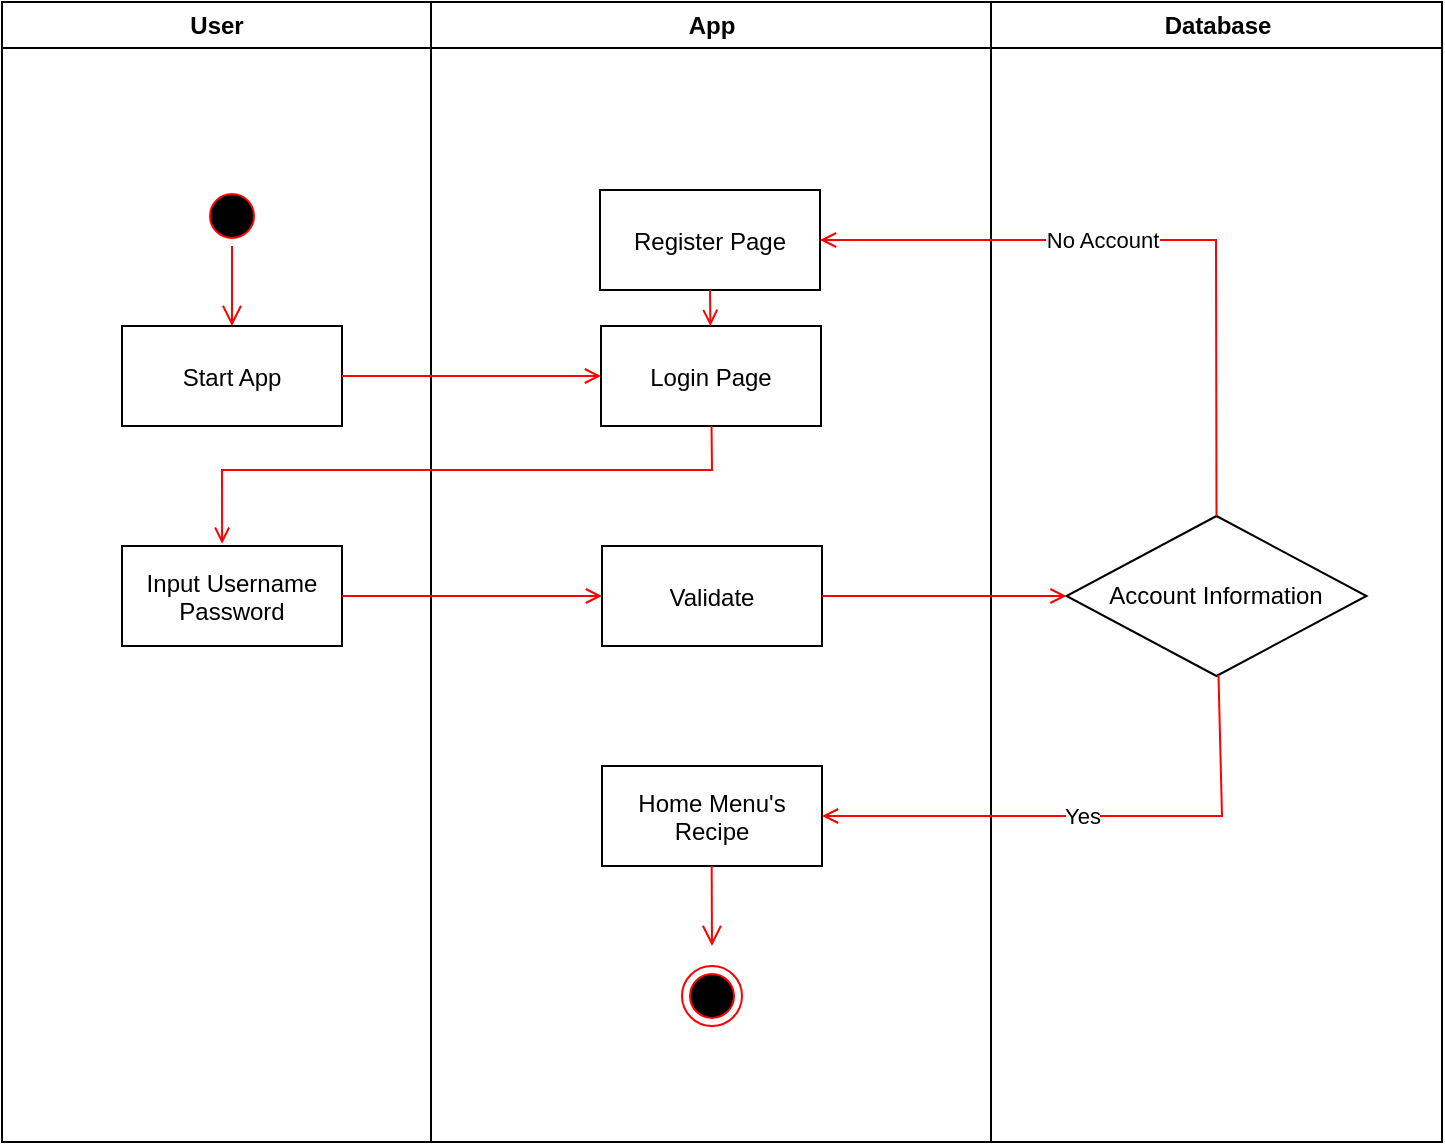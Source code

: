 <mxfile version="24.2.5" type="github">
  <diagram name="Page-1" id="e7e014a7-5840-1c2e-5031-d8a46d1fe8dd">
    <mxGraphModel dx="1063" dy="520" grid="1" gridSize="10" guides="1" tooltips="1" connect="1" arrows="1" fold="1" page="1" pageScale="1" pageWidth="1169" pageHeight="826" background="none" math="0" shadow="0">
      <root>
        <mxCell id="0" />
        <mxCell id="1" parent="0" />
        <mxCell id="2" value="User" style="swimlane;whiteSpace=wrap;startSize=23;" parent="1" vertex="1">
          <mxGeometry x="230" y="128" width="214.5" height="570" as="geometry" />
        </mxCell>
        <mxCell id="3" value="App" style="swimlane;whiteSpace=wrap;startSize=23;" parent="1" vertex="1">
          <mxGeometry x="444.5" y="128" width="280" height="570" as="geometry" />
        </mxCell>
        <mxCell id="38" value="" style="ellipse;shape=endState;fillColor=#000000;strokeColor=#ff0000" parent="3" vertex="1">
          <mxGeometry x="125.5" y="482" width="30" height="30" as="geometry" />
        </mxCell>
        <mxCell id="5" value="" style="ellipse;shape=startState;fillColor=#000000;strokeColor=#ff0000;" parent="3" vertex="1">
          <mxGeometry x="-114.5" y="92" width="30" height="30" as="geometry" />
        </mxCell>
        <mxCell id="6" value="" style="edgeStyle=elbowEdgeStyle;elbow=horizontal;verticalAlign=bottom;endArrow=open;endSize=8;strokeColor=#FF0000;endFill=1;rounded=0" parent="3" source="5" target="7" edge="1">
          <mxGeometry x="-114.5" y="40" as="geometry">
            <mxPoint x="-99.5" y="162" as="targetPoint" />
          </mxGeometry>
        </mxCell>
        <mxCell id="7" value="Start App" style="" parent="3" vertex="1">
          <mxGeometry x="-154.5" y="162" width="110" height="50" as="geometry" />
        </mxCell>
        <mxCell id="8" value="Input Username&#xa;Password" style="" parent="3" vertex="1">
          <mxGeometry x="-154.5" y="272" width="110" height="50" as="geometry" />
        </mxCell>
        <mxCell id="15" value="Login Page" style="" parent="3" vertex="1">
          <mxGeometry x="85" y="162" width="110" height="50" as="geometry" />
        </mxCell>
        <mxCell id="16" value="Validate" style="" parent="3" vertex="1">
          <mxGeometry x="85.5" y="272" width="110" height="50" as="geometry" />
        </mxCell>
        <mxCell id="gHha--uYaRWjLFX2nZgc-43" value="Register Page" style="" vertex="1" parent="3">
          <mxGeometry x="84.5" y="94" width="110" height="50" as="geometry" />
        </mxCell>
        <mxCell id="9" value="" style="endArrow=open;strokeColor=#FF0000;endFill=1;rounded=0" parent="3" source="7" target="15" edge="1">
          <mxGeometry relative="1" as="geometry" />
        </mxCell>
        <mxCell id="17" value="" style="endArrow=open;strokeColor=#FF0000;endFill=1;rounded=0;entryX=0.455;entryY=-0.023;entryDx=0;entryDy=0;entryPerimeter=0;" parent="3" source="15" target="8" edge="1">
          <mxGeometry relative="1" as="geometry">
            <mxPoint x="-134.5" y="234" as="targetPoint" />
            <Array as="points">
              <mxPoint x="140.5" y="234" />
              <mxPoint x="-104.5" y="234" />
            </Array>
          </mxGeometry>
        </mxCell>
        <mxCell id="11" value="" style="endArrow=open;strokeColor=#FF0000;endFill=1;rounded=0" parent="3" source="8" target="16" edge="1">
          <mxGeometry relative="1" as="geometry" />
        </mxCell>
        <mxCell id="10" value="Home Menu&#39;s&#xa;Recipe" style="" parent="3" vertex="1">
          <mxGeometry x="85.5" y="382" width="110" height="50" as="geometry" />
        </mxCell>
        <mxCell id="gHha--uYaRWjLFX2nZgc-60" value="" style="endArrow=open;strokeColor=#FF0000;endFill=1;rounded=0;exitX=0.5;exitY=1;exitDx=0;exitDy=0;" edge="1" parent="3" source="gHha--uYaRWjLFX2nZgc-43" target="15">
          <mxGeometry relative="1" as="geometry">
            <mxPoint x="-34" y="197" as="sourcePoint" />
            <mxPoint x="95" y="197" as="targetPoint" />
          </mxGeometry>
        </mxCell>
        <mxCell id="gHha--uYaRWjLFX2nZgc-65" value="" style="edgeStyle=elbowEdgeStyle;elbow=horizontal;verticalAlign=bottom;endArrow=open;endSize=8;strokeColor=#FF0000;endFill=1;rounded=0" edge="1" parent="3">
          <mxGeometry x="-114.5" y="40" as="geometry">
            <mxPoint x="140.33" y="472" as="targetPoint" />
            <mxPoint x="140.33" y="432" as="sourcePoint" />
          </mxGeometry>
        </mxCell>
        <mxCell id="4" value="Database" style="swimlane;whiteSpace=wrap" parent="1" vertex="1">
          <mxGeometry x="724.5" y="128" width="225.5" height="570" as="geometry" />
        </mxCell>
        <mxCell id="gHha--uYaRWjLFX2nZgc-58" value="Account Information" style="rhombus;whiteSpace=wrap;html=1;" vertex="1" parent="4">
          <mxGeometry x="37.75" y="257" width="150" height="80" as="geometry" />
        </mxCell>
        <mxCell id="19" value="" style="endArrow=open;strokeColor=#FF0000;endFill=1;rounded=0" parent="1" source="16" target="gHha--uYaRWjLFX2nZgc-58" edge="1">
          <mxGeometry relative="1" as="geometry">
            <mxPoint x="780" y="400" as="targetPoint" />
          </mxGeometry>
        </mxCell>
        <mxCell id="gHha--uYaRWjLFX2nZgc-59" value="" style="endArrow=open;strokeColor=#FF0000;endFill=1;rounded=0;exitX=0.5;exitY=0;exitDx=0;exitDy=0;" edge="1" parent="1" source="gHha--uYaRWjLFX2nZgc-58" target="gHha--uYaRWjLFX2nZgc-43">
          <mxGeometry relative="1" as="geometry">
            <mxPoint x="750" y="330" as="sourcePoint" />
            <mxPoint x="830" y="210" as="targetPoint" />
            <Array as="points">
              <mxPoint x="837" y="247" />
            </Array>
          </mxGeometry>
        </mxCell>
        <mxCell id="gHha--uYaRWjLFX2nZgc-61" value="No Account" style="edgeLabel;html=1;align=center;verticalAlign=middle;resizable=0;points=[];" vertex="1" connectable="0" parent="gHha--uYaRWjLFX2nZgc-59">
          <mxGeometry x="0.245" y="1" relative="1" as="geometry">
            <mxPoint x="14" y="-1" as="offset" />
          </mxGeometry>
        </mxCell>
        <mxCell id="gHha--uYaRWjLFX2nZgc-62" value="" style="endArrow=open;strokeColor=#FF0000;endFill=1;rounded=0;entryX=1;entryY=0.5;entryDx=0;entryDy=0;" edge="1" parent="1" source="gHha--uYaRWjLFX2nZgc-58" target="10">
          <mxGeometry relative="1" as="geometry">
            <mxPoint x="830" y="480" as="sourcePoint" />
            <mxPoint x="649" y="257" as="targetPoint" />
            <Array as="points">
              <mxPoint x="840" y="535" />
            </Array>
          </mxGeometry>
        </mxCell>
        <mxCell id="gHha--uYaRWjLFX2nZgc-63" value="Yes" style="edgeLabel;html=1;align=center;verticalAlign=middle;resizable=0;points=[];" vertex="1" connectable="0" parent="gHha--uYaRWjLFX2nZgc-62">
          <mxGeometry x="0.245" y="1" relative="1" as="geometry">
            <mxPoint x="28" y="-1" as="offset" />
          </mxGeometry>
        </mxCell>
      </root>
    </mxGraphModel>
  </diagram>
</mxfile>
